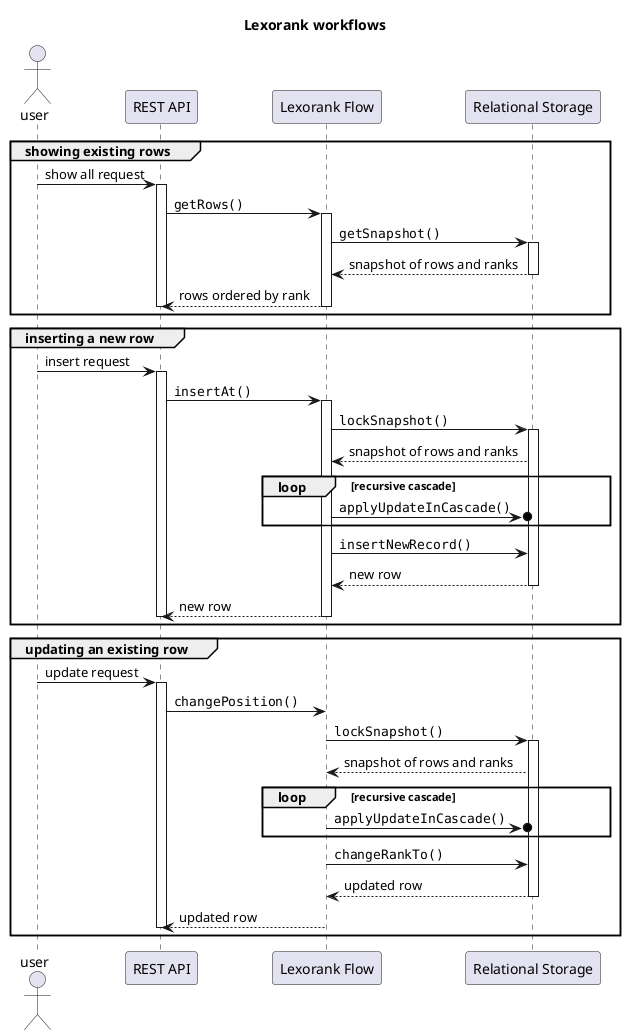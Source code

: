 @startuml

title Lexorank workflows

actor user
participant api as "REST API"
participant lexorank as "Lexorank Flow"
participant storage as "Relational Storage"

group showing existing rows
  user -> api : show all request
  activate api
    api -> lexorank : ""getRows()""
    activate lexorank
      lexorank -> storage : ""getSnapshot()""
      activate storage

      lexorank <-- storage : snapshot of rows and ranks
      deactivate storage
    api <-- lexorank : rows ordered by rank
    deactivate lexorank
  deactivate api
end

group inserting a new row
  user -> api : insert request
    activate api
    api -> lexorank : ""insertAt()""
    activate lexorank
      lexorank -> storage : ""lockSnapshot()""
      activate storage
      lexorank <-- storage : snapshot of rows and ranks

      loop recursive cascade
        lexorank ->o storage : ""applyUpdateInCascade()""
      end

      lexorank -> storage : ""insertNewRecord()""
      lexorank <-- storage : new row
      deactivate storage
    api <-- lexorank : new row
    deactivate lexorank
    deactivate api
end

group updating an existing row
  user -> api : update request
    activate api
    api -> lexorank : ""changePosition()""
      lexorank -> storage : ""lockSnapshot()""
      activate storage
      lexorank <-- storage : snapshot of rows and ranks

      loop recursive cascade
        lexorank ->o storage : ""applyUpdateInCascade()""
      end

      lexorank -> storage : ""changeRankTo()""
      lexorank <-- storage : updated row
      deactivate storage
    api <-- lexorank : updated row
    deactivate api
end

@enduml
